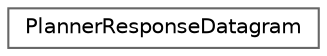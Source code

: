 digraph "Иерархия классов. Графический вид."
{
 // INTERACTIVE_SVG=YES
 // LATEX_PDF_SIZE
  bgcolor="transparent";
  edge [fontname=Helvetica,fontsize=10,labelfontname=Helvetica,labelfontsize=10];
  node [fontname=Helvetica,fontsize=10,shape=box,height=0.2,width=0.4];
  rankdir="LR";
  Node0 [id="Node000000",label="PlannerResponseDatagram",height=0.2,width=0.4,color="grey40", fillcolor="white", style="filled",URL="$d8/d07/group__sdk__protocol.html#da/d4a/struct_quasar_s_d_k_1_1_datagrams_1_1_planner_response_datagram",tooltip="Структура ответа на прохождение БПЛА через точку из полётного задания."];
}
